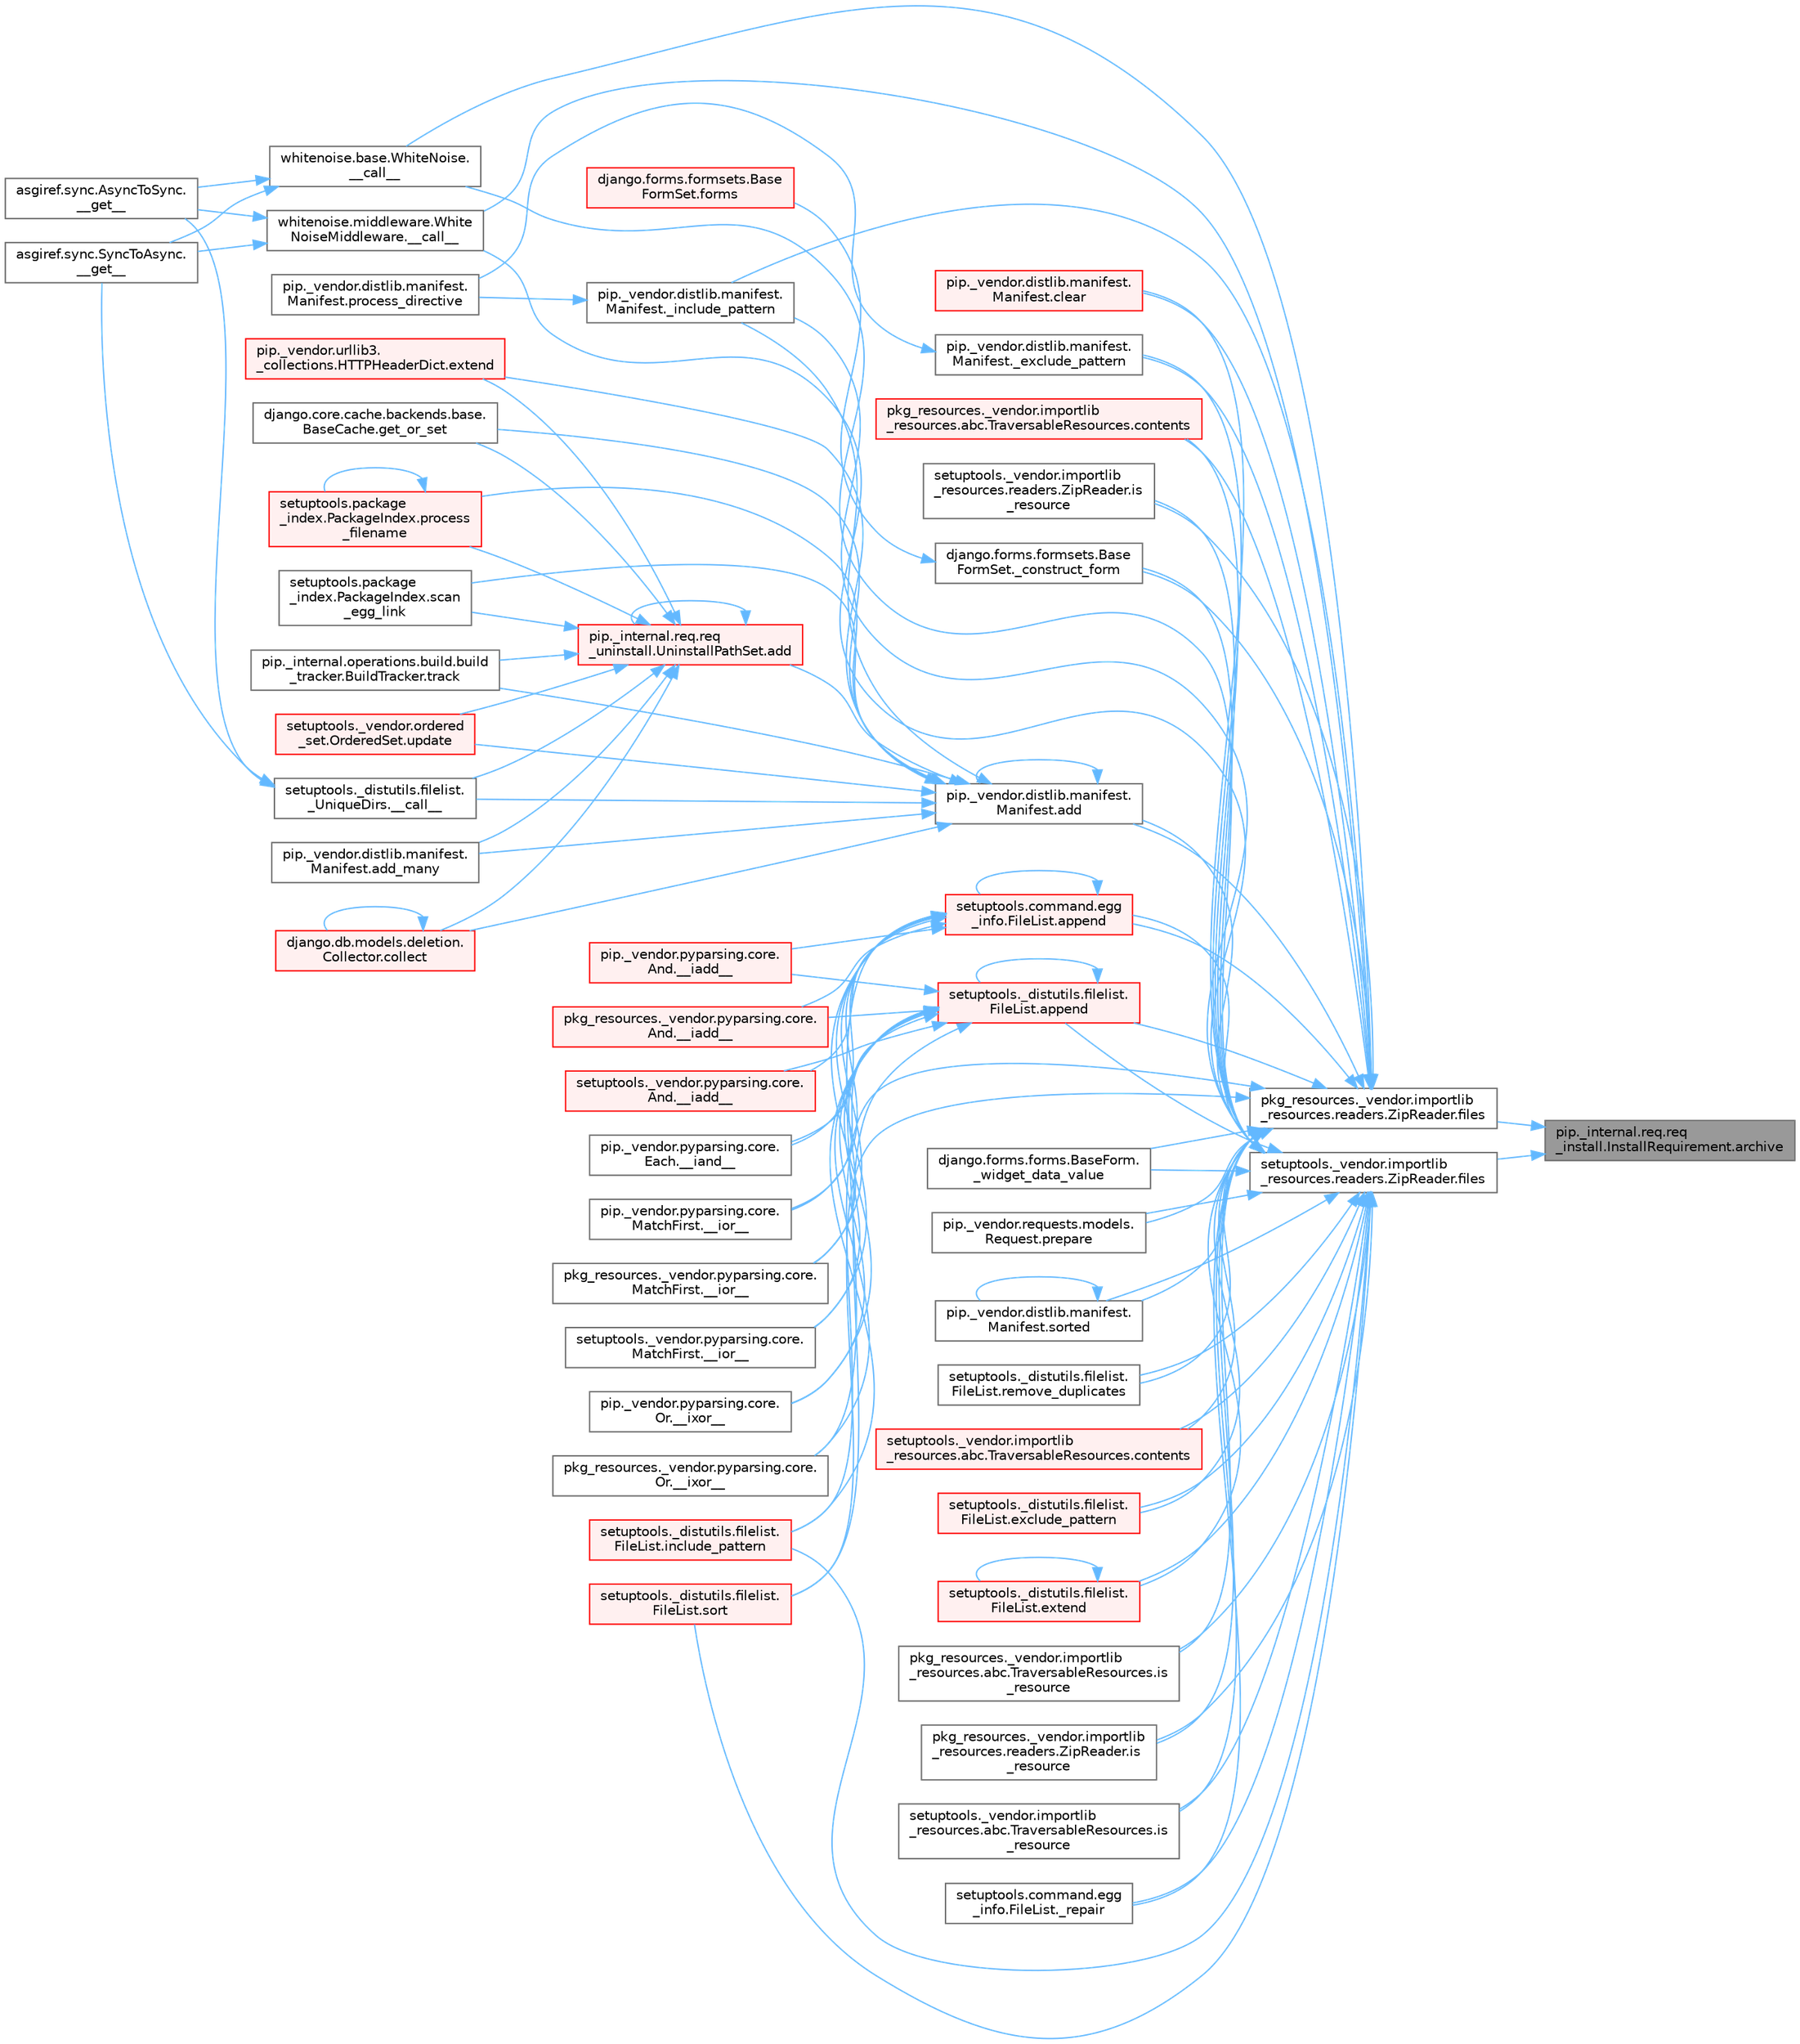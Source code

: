 digraph "pip._internal.req.req_install.InstallRequirement.archive"
{
 // LATEX_PDF_SIZE
  bgcolor="transparent";
  edge [fontname=Helvetica,fontsize=10,labelfontname=Helvetica,labelfontsize=10];
  node [fontname=Helvetica,fontsize=10,shape=box,height=0.2,width=0.4];
  rankdir="RL";
  Node1 [id="Node000001",label="pip._internal.req.req\l_install.InstallRequirement.archive",height=0.2,width=0.4,color="gray40", fillcolor="grey60", style="filled", fontcolor="black",tooltip=" "];
  Node1 -> Node2 [id="edge1_Node000001_Node000002",dir="back",color="steelblue1",style="solid",tooltip=" "];
  Node2 [id="Node000002",label="pkg_resources._vendor.importlib\l_resources.readers.ZipReader.files",height=0.2,width=0.4,color="grey40", fillcolor="white", style="filled",URL="$classpkg__resources_1_1__vendor_1_1importlib__resources_1_1readers_1_1_zip_reader.html#a7d9335bea71d3023a14cdc45ca26157d",tooltip=" "];
  Node2 -> Node3 [id="edge2_Node000002_Node000003",dir="back",color="steelblue1",style="solid",tooltip=" "];
  Node3 [id="Node000003",label="whitenoise.base.WhiteNoise.\l__call__",height=0.2,width=0.4,color="grey40", fillcolor="white", style="filled",URL="$classwhitenoise_1_1base_1_1_white_noise.html#ab69ed09639e4ade9a92277a9b899da68",tooltip=" "];
  Node3 -> Node4 [id="edge3_Node000003_Node000004",dir="back",color="steelblue1",style="solid",tooltip=" "];
  Node4 [id="Node000004",label="asgiref.sync.AsyncToSync.\l__get__",height=0.2,width=0.4,color="grey40", fillcolor="white", style="filled",URL="$classasgiref_1_1sync_1_1_async_to_sync.html#a23e9ef7a73da98dad9e3f4e65846969b",tooltip=" "];
  Node3 -> Node5 [id="edge4_Node000003_Node000005",dir="back",color="steelblue1",style="solid",tooltip=" "];
  Node5 [id="Node000005",label="asgiref.sync.SyncToAsync.\l__get__",height=0.2,width=0.4,color="grey40", fillcolor="white", style="filled",URL="$classasgiref_1_1sync_1_1_sync_to_async.html#aebdfbe3f01079a529fd2f39810597381",tooltip=" "];
  Node2 -> Node6 [id="edge5_Node000002_Node000006",dir="back",color="steelblue1",style="solid",tooltip=" "];
  Node6 [id="Node000006",label="whitenoise.middleware.White\lNoiseMiddleware.__call__",height=0.2,width=0.4,color="grey40", fillcolor="white", style="filled",URL="$classwhitenoise_1_1middleware_1_1_white_noise_middleware.html#aa3f80045431a706769634ee0fc6ca9d1",tooltip=" "];
  Node6 -> Node4 [id="edge6_Node000006_Node000004",dir="back",color="steelblue1",style="solid",tooltip=" "];
  Node6 -> Node5 [id="edge7_Node000006_Node000005",dir="back",color="steelblue1",style="solid",tooltip=" "];
  Node2 -> Node7 [id="edge8_Node000002_Node000007",dir="back",color="steelblue1",style="solid",tooltip=" "];
  Node7 [id="Node000007",label="django.forms.formsets.Base\lFormSet._construct_form",height=0.2,width=0.4,color="grey40", fillcolor="white", style="filled",URL="$classdjango_1_1forms_1_1formsets_1_1_base_form_set.html#a4a92b0779a5f5964325e73f9c8521fe8",tooltip=" "];
  Node7 -> Node8 [id="edge9_Node000007_Node000008",dir="back",color="steelblue1",style="solid",tooltip=" "];
  Node8 [id="Node000008",label="django.forms.formsets.Base\lFormSet.forms",height=0.2,width=0.4,color="red", fillcolor="#FFF0F0", style="filled",URL="$classdjango_1_1forms_1_1formsets_1_1_base_form_set.html#a398234150267aa3c6dceaa20a7a507f1",tooltip=" "];
  Node2 -> Node818 [id="edge10_Node000002_Node000818",dir="back",color="steelblue1",style="solid",tooltip=" "];
  Node818 [id="Node000818",label="pip._vendor.distlib.manifest.\lManifest._exclude_pattern",height=0.2,width=0.4,color="grey40", fillcolor="white", style="filled",URL="$classpip_1_1__vendor_1_1distlib_1_1manifest_1_1_manifest.html#a4bd92bd408c6f080795a5c18bb2c6030",tooltip=" "];
  Node818 -> Node819 [id="edge11_Node000818_Node000819",dir="back",color="steelblue1",style="solid",tooltip=" "];
  Node819 [id="Node000819",label="pip._vendor.distlib.manifest.\lManifest.process_directive",height=0.2,width=0.4,color="grey40", fillcolor="white", style="filled",URL="$classpip_1_1__vendor_1_1distlib_1_1manifest_1_1_manifest.html#a9f44d6d6f47fad2d4fa9d780039d56da",tooltip=" "];
  Node2 -> Node820 [id="edge12_Node000002_Node000820",dir="back",color="steelblue1",style="solid",tooltip=" "];
  Node820 [id="Node000820",label="pip._vendor.distlib.manifest.\lManifest._include_pattern",height=0.2,width=0.4,color="grey40", fillcolor="white", style="filled",URL="$classpip_1_1__vendor_1_1distlib_1_1manifest_1_1_manifest.html#a4599dc42a99e1cee1644e6b2d97e7103",tooltip=" "];
  Node820 -> Node819 [id="edge13_Node000820_Node000819",dir="back",color="steelblue1",style="solid",tooltip=" "];
  Node2 -> Node821 [id="edge14_Node000002_Node000821",dir="back",color="steelblue1",style="solid",tooltip=" "];
  Node821 [id="Node000821",label="setuptools.command.egg\l_info.FileList._repair",height=0.2,width=0.4,color="grey40", fillcolor="white", style="filled",URL="$classsetuptools_1_1command_1_1egg__info_1_1_file_list.html#a2661dc70c72673701e1b6740b9cecc1e",tooltip=" "];
  Node2 -> Node108 [id="edge15_Node000002_Node000108",dir="back",color="steelblue1",style="solid",tooltip=" "];
  Node108 [id="Node000108",label="django.forms.forms.BaseForm.\l_widget_data_value",height=0.2,width=0.4,color="grey40", fillcolor="white", style="filled",URL="$classdjango_1_1forms_1_1forms_1_1_base_form.html#a237e69a267c76deaa1f2bb226b221391",tooltip=" "];
  Node2 -> Node822 [id="edge16_Node000002_Node000822",dir="back",color="steelblue1",style="solid",tooltip=" "];
  Node822 [id="Node000822",label="pip._vendor.distlib.manifest.\lManifest.add",height=0.2,width=0.4,color="grey40", fillcolor="white", style="filled",URL="$classpip_1_1__vendor_1_1distlib_1_1manifest_1_1_manifest.html#aae84ea0f83bcc2cbb7d5a31fc767120f",tooltip=" "];
  Node822 -> Node113 [id="edge17_Node000822_Node000113",dir="back",color="steelblue1",style="solid",tooltip=" "];
  Node113 [id="Node000113",label="setuptools._distutils.filelist.\l_UniqueDirs.__call__",height=0.2,width=0.4,color="grey40", fillcolor="white", style="filled",URL="$classsetuptools_1_1__distutils_1_1filelist_1_1___unique_dirs.html#ae93f93be227a359a5acb33f43588be38",tooltip=" "];
  Node113 -> Node4 [id="edge18_Node000113_Node000004",dir="back",color="steelblue1",style="solid",tooltip=" "];
  Node113 -> Node5 [id="edge19_Node000113_Node000005",dir="back",color="steelblue1",style="solid",tooltip=" "];
  Node822 -> Node820 [id="edge20_Node000822_Node000820",dir="back",color="steelblue1",style="solid",tooltip=" "];
  Node822 -> Node114 [id="edge21_Node000822_Node000114",dir="back",color="steelblue1",style="solid",tooltip=" "];
  Node114 [id="Node000114",label="pip._internal.req.req\l_uninstall.UninstallPathSet.add",height=0.2,width=0.4,color="red", fillcolor="#FFF0F0", style="filled",URL="$classpip_1_1__internal_1_1req_1_1req__uninstall_1_1_uninstall_path_set.html#ad34a919f45b9c89e6b0d59ec0d24ba4c",tooltip=" "];
  Node114 -> Node113 [id="edge22_Node000114_Node000113",dir="back",color="steelblue1",style="solid",tooltip=" "];
  Node114 -> Node114 [id="edge23_Node000114_Node000114",dir="back",color="steelblue1",style="solid",tooltip=" "];
  Node114 -> Node115 [id="edge24_Node000114_Node000115",dir="back",color="steelblue1",style="solid",tooltip=" "];
  Node115 [id="Node000115",label="pip._vendor.distlib.manifest.\lManifest.add_many",height=0.2,width=0.4,color="grey40", fillcolor="white", style="filled",URL="$classpip_1_1__vendor_1_1distlib_1_1manifest_1_1_manifest.html#aedd3a1430fdbbc656b0c203b798ad944",tooltip=" "];
  Node114 -> Node117 [id="edge25_Node000114_Node000117",dir="back",color="steelblue1",style="solid",tooltip=" "];
  Node117 [id="Node000117",label="django.db.models.deletion.\lCollector.collect",height=0.2,width=0.4,color="red", fillcolor="#FFF0F0", style="filled",URL="$classdjango_1_1db_1_1models_1_1deletion_1_1_collector.html#ae6d2a061dcb129755a51ced6ab45edad",tooltip=" "];
  Node117 -> Node117 [id="edge26_Node000117_Node000117",dir="back",color="steelblue1",style="solid",tooltip=" "];
  Node114 -> Node282 [id="edge27_Node000114_Node000282",dir="back",color="steelblue1",style="solid",tooltip=" "];
  Node282 [id="Node000282",label="pip._vendor.urllib3.\l_collections.HTTPHeaderDict.extend",height=0.2,width=0.4,color="red", fillcolor="#FFF0F0", style="filled",URL="$classpip_1_1__vendor_1_1urllib3_1_1__collections_1_1_h_t_t_p_header_dict.html#a2e1d7729c6ade1c90e37914063295d1f",tooltip=" "];
  Node114 -> Node719 [id="edge28_Node000114_Node000719",dir="back",color="steelblue1",style="solid",tooltip=" "];
  Node719 [id="Node000719",label="django.core.cache.backends.base.\lBaseCache.get_or_set",height=0.2,width=0.4,color="grey40", fillcolor="white", style="filled",URL="$classdjango_1_1core_1_1cache_1_1backends_1_1base_1_1_base_cache.html#ac478d532b4c2b74987f49ff8291e5343",tooltip=" "];
  Node114 -> Node720 [id="edge29_Node000114_Node000720",dir="back",color="steelblue1",style="solid",tooltip=" "];
  Node720 [id="Node000720",label="setuptools.package\l_index.PackageIndex.process\l_filename",height=0.2,width=0.4,color="red", fillcolor="#FFF0F0", style="filled",URL="$classsetuptools_1_1package__index_1_1_package_index.html#ab04da07ff3d457892f53ca1e671514cc",tooltip=" "];
  Node720 -> Node720 [id="edge30_Node000720_Node000720",dir="back",color="steelblue1",style="solid",tooltip=" "];
  Node114 -> Node729 [id="edge31_Node000114_Node000729",dir="back",color="steelblue1",style="solid",tooltip=" "];
  Node729 [id="Node000729",label="setuptools.package\l_index.PackageIndex.scan\l_egg_link",height=0.2,width=0.4,color="grey40", fillcolor="white", style="filled",URL="$classsetuptools_1_1package__index_1_1_package_index.html#a96dd6026fe8fc64412e12229e6188bc6",tooltip=" "];
  Node114 -> Node730 [id="edge32_Node000114_Node000730",dir="back",color="steelblue1",style="solid",tooltip=" "];
  Node730 [id="Node000730",label="pip._internal.operations.build.build\l_tracker.BuildTracker.track",height=0.2,width=0.4,color="grey40", fillcolor="white", style="filled",URL="$classpip_1_1__internal_1_1operations_1_1build_1_1build__tracker_1_1_build_tracker.html#a394d42a69664a5949488bfdfa79a8a1d",tooltip=" "];
  Node114 -> Node731 [id="edge33_Node000114_Node000731",dir="back",color="steelblue1",style="solid",tooltip=" "];
  Node731 [id="Node000731",label="setuptools._vendor.ordered\l_set.OrderedSet.update",height=0.2,width=0.4,color="red", fillcolor="#FFF0F0", style="filled",URL="$classsetuptools_1_1__vendor_1_1ordered__set_1_1_ordered_set.html#ad65452f0c741c86dce23bcba0a55c04e",tooltip=" "];
  Node822 -> Node822 [id="edge34_Node000822_Node000822",dir="back",color="steelblue1",style="solid",tooltip=" "];
  Node822 -> Node115 [id="edge35_Node000822_Node000115",dir="back",color="steelblue1",style="solid",tooltip=" "];
  Node822 -> Node117 [id="edge36_Node000822_Node000117",dir="back",color="steelblue1",style="solid",tooltip=" "];
  Node822 -> Node282 [id="edge37_Node000822_Node000282",dir="back",color="steelblue1",style="solid",tooltip=" "];
  Node822 -> Node719 [id="edge38_Node000822_Node000719",dir="back",color="steelblue1",style="solid",tooltip=" "];
  Node822 -> Node720 [id="edge39_Node000822_Node000720",dir="back",color="steelblue1",style="solid",tooltip=" "];
  Node822 -> Node729 [id="edge40_Node000822_Node000729",dir="back",color="steelblue1",style="solid",tooltip=" "];
  Node822 -> Node730 [id="edge41_Node000822_Node000730",dir="back",color="steelblue1",style="solid",tooltip=" "];
  Node822 -> Node731 [id="edge42_Node000822_Node000731",dir="back",color="steelblue1",style="solid",tooltip=" "];
  Node2 -> Node823 [id="edge43_Node000002_Node000823",dir="back",color="steelblue1",style="solid",tooltip=" "];
  Node823 [id="Node000823",label="setuptools._distutils.filelist.\lFileList.append",height=0.2,width=0.4,color="red", fillcolor="#FFF0F0", style="filled",URL="$classsetuptools_1_1__distutils_1_1filelist_1_1_file_list.html#aa9ee6398f54c690ec1af5df79fb1fbac",tooltip=" "];
  Node823 -> Node824 [id="edge44_Node000823_Node000824",dir="back",color="steelblue1",style="solid",tooltip=" "];
  Node824 [id="Node000824",label="pip._vendor.pyparsing.core.\lAnd.__iadd__",height=0.2,width=0.4,color="red", fillcolor="#FFF0F0", style="filled",URL="$classpip_1_1__vendor_1_1pyparsing_1_1core_1_1_and.html#a95acc8d227938acc37737c38dedc21ae",tooltip=" "];
  Node823 -> Node828 [id="edge45_Node000823_Node000828",dir="back",color="steelblue1",style="solid",tooltip=" "];
  Node828 [id="Node000828",label="pkg_resources._vendor.pyparsing.core.\lAnd.__iadd__",height=0.2,width=0.4,color="red", fillcolor="#FFF0F0", style="filled",URL="$classpkg__resources_1_1__vendor_1_1pyparsing_1_1core_1_1_and.html#a3518d567360a52cd23673c05d57da5ec",tooltip=" "];
  Node823 -> Node829 [id="edge46_Node000823_Node000829",dir="back",color="steelblue1",style="solid",tooltip=" "];
  Node829 [id="Node000829",label="setuptools._vendor.pyparsing.core.\lAnd.__iadd__",height=0.2,width=0.4,color="red", fillcolor="#FFF0F0", style="filled",URL="$classsetuptools_1_1__vendor_1_1pyparsing_1_1core_1_1_and.html#ae5d5acd18921d1ec46dfdb9ab9dd9a79",tooltip=" "];
  Node823 -> Node830 [id="edge47_Node000823_Node000830",dir="back",color="steelblue1",style="solid",tooltip=" "];
  Node830 [id="Node000830",label="pip._vendor.pyparsing.core.\lEach.__iand__",height=0.2,width=0.4,color="grey40", fillcolor="white", style="filled",URL="$classpip_1_1__vendor_1_1pyparsing_1_1core_1_1_each.html#a1d27b3e9e2bc5b807febd382a9439497",tooltip=" "];
  Node823 -> Node831 [id="edge48_Node000823_Node000831",dir="back",color="steelblue1",style="solid",tooltip=" "];
  Node831 [id="Node000831",label="pip._vendor.pyparsing.core.\lMatchFirst.__ior__",height=0.2,width=0.4,color="grey40", fillcolor="white", style="filled",URL="$classpip_1_1__vendor_1_1pyparsing_1_1core_1_1_match_first.html#ad0838e82fc3e9833a6c81c7a63e030d9",tooltip=" "];
  Node823 -> Node832 [id="edge49_Node000823_Node000832",dir="back",color="steelblue1",style="solid",tooltip=" "];
  Node832 [id="Node000832",label="pkg_resources._vendor.pyparsing.core.\lMatchFirst.__ior__",height=0.2,width=0.4,color="grey40", fillcolor="white", style="filled",URL="$classpkg__resources_1_1__vendor_1_1pyparsing_1_1core_1_1_match_first.html#a58dab88aff8bd3218094f602fbc265f7",tooltip=" "];
  Node823 -> Node833 [id="edge50_Node000823_Node000833",dir="back",color="steelblue1",style="solid",tooltip=" "];
  Node833 [id="Node000833",label="setuptools._vendor.pyparsing.core.\lMatchFirst.__ior__",height=0.2,width=0.4,color="grey40", fillcolor="white", style="filled",URL="$classsetuptools_1_1__vendor_1_1pyparsing_1_1core_1_1_match_first.html#a52ca6c6dcade163b72b05e8a4be07986",tooltip=" "];
  Node823 -> Node834 [id="edge51_Node000823_Node000834",dir="back",color="steelblue1",style="solid",tooltip=" "];
  Node834 [id="Node000834",label="pip._vendor.pyparsing.core.\lOr.__ixor__",height=0.2,width=0.4,color="grey40", fillcolor="white", style="filled",URL="$classpip_1_1__vendor_1_1pyparsing_1_1core_1_1_or.html#a3e25cc44ee800ddd31da17c2aba1439c",tooltip=" "];
  Node823 -> Node835 [id="edge52_Node000823_Node000835",dir="back",color="steelblue1",style="solid",tooltip=" "];
  Node835 [id="Node000835",label="pkg_resources._vendor.pyparsing.core.\lOr.__ixor__",height=0.2,width=0.4,color="grey40", fillcolor="white", style="filled",URL="$classpkg__resources_1_1__vendor_1_1pyparsing_1_1core_1_1_or.html#a816506d6b6cd56e49e24955f5b3ebb1f",tooltip=" "];
  Node823 -> Node823 [id="edge53_Node000823_Node000823",dir="back",color="steelblue1",style="solid",tooltip=" "];
  Node823 -> Node849 [id="edge54_Node000823_Node000849",dir="back",color="steelblue1",style="solid",tooltip=" "];
  Node849 [id="Node000849",label="setuptools._distutils.filelist.\lFileList.include_pattern",height=0.2,width=0.4,color="red", fillcolor="#FFF0F0", style="filled",URL="$classsetuptools_1_1__distutils_1_1filelist_1_1_file_list.html#ae9fe5a8142554ed017ad8c30fec0013d",tooltip=" "];
  Node823 -> Node852 [id="edge55_Node000823_Node000852",dir="back",color="steelblue1",style="solid",tooltip=" "];
  Node852 [id="Node000852",label="setuptools._distutils.filelist.\lFileList.sort",height=0.2,width=0.4,color="red", fillcolor="#FFF0F0", style="filled",URL="$classsetuptools_1_1__distutils_1_1filelist_1_1_file_list.html#a22aca338a56171f45d6a8f9e7abe6498",tooltip=" "];
  Node2 -> Node2100 [id="edge56_Node000002_Node002100",dir="back",color="steelblue1",style="solid",tooltip=" "];
  Node2100 [id="Node002100",label="setuptools.command.egg\l_info.FileList.append",height=0.2,width=0.4,color="red", fillcolor="#FFF0F0", style="filled",URL="$classsetuptools_1_1command_1_1egg__info_1_1_file_list.html#a824a1cbf2a36d3079c6f24506056cf44",tooltip=" "];
  Node2100 -> Node824 [id="edge57_Node002100_Node000824",dir="back",color="steelblue1",style="solid",tooltip=" "];
  Node2100 -> Node828 [id="edge58_Node002100_Node000828",dir="back",color="steelblue1",style="solid",tooltip=" "];
  Node2100 -> Node829 [id="edge59_Node002100_Node000829",dir="back",color="steelblue1",style="solid",tooltip=" "];
  Node2100 -> Node830 [id="edge60_Node002100_Node000830",dir="back",color="steelblue1",style="solid",tooltip=" "];
  Node2100 -> Node831 [id="edge61_Node002100_Node000831",dir="back",color="steelblue1",style="solid",tooltip=" "];
  Node2100 -> Node832 [id="edge62_Node002100_Node000832",dir="back",color="steelblue1",style="solid",tooltip=" "];
  Node2100 -> Node833 [id="edge63_Node002100_Node000833",dir="back",color="steelblue1",style="solid",tooltip=" "];
  Node2100 -> Node834 [id="edge64_Node002100_Node000834",dir="back",color="steelblue1",style="solid",tooltip=" "];
  Node2100 -> Node835 [id="edge65_Node002100_Node000835",dir="back",color="steelblue1",style="solid",tooltip=" "];
  Node2100 -> Node2100 [id="edge66_Node002100_Node002100",dir="back",color="steelblue1",style="solid",tooltip=" "];
  Node2 -> Node2101 [id="edge67_Node000002_Node002101",dir="back",color="steelblue1",style="solid",tooltip=" "];
  Node2101 [id="Node002101",label="pip._vendor.distlib.manifest.\lManifest.clear",height=0.2,width=0.4,color="red", fillcolor="#FFF0F0", style="filled",URL="$classpip_1_1__vendor_1_1distlib_1_1manifest_1_1_manifest.html#a415875ee7b2fe97d61f871a97e4ca891",tooltip=" "];
  Node2 -> Node2102 [id="edge68_Node000002_Node002102",dir="back",color="steelblue1",style="solid",tooltip=" "];
  Node2102 [id="Node002102",label="pkg_resources._vendor.importlib\l_resources.abc.TraversableResources.contents",height=0.2,width=0.4,color="red", fillcolor="#FFF0F0", style="filled",URL="$classpkg__resources_1_1__vendor_1_1importlib__resources_1_1abc_1_1_traversable_resources.html#a4c7bc89bdda181437b356630cc15d1af",tooltip=" "];
  Node2 -> Node2105 [id="edge69_Node000002_Node002105",dir="back",color="steelblue1",style="solid",tooltip=" "];
  Node2105 [id="Node002105",label="setuptools._vendor.importlib\l_resources.abc.TraversableResources.contents",height=0.2,width=0.4,color="red", fillcolor="#FFF0F0", style="filled",URL="$classsetuptools_1_1__vendor_1_1importlib__resources_1_1abc_1_1_traversable_resources.html#a2a1d7f62d641d51c6eec626045ff3b7a",tooltip=" "];
  Node2 -> Node2106 [id="edge70_Node000002_Node002106",dir="back",color="steelblue1",style="solid",tooltip=" "];
  Node2106 [id="Node002106",label="setuptools._distutils.filelist.\lFileList.exclude_pattern",height=0.2,width=0.4,color="red", fillcolor="#FFF0F0", style="filled",URL="$classsetuptools_1_1__distutils_1_1filelist_1_1_file_list.html#aff56d4a96467b8946dbe075f15525723",tooltip=" "];
  Node2 -> Node2107 [id="edge71_Node000002_Node002107",dir="back",color="steelblue1",style="solid",tooltip=" "];
  Node2107 [id="Node002107",label="setuptools._distutils.filelist.\lFileList.extend",height=0.2,width=0.4,color="red", fillcolor="#FFF0F0", style="filled",URL="$classsetuptools_1_1__distutils_1_1filelist_1_1_file_list.html#afbb5d33eba4b305a48c0864d954956a4",tooltip=" "];
  Node2107 -> Node2107 [id="edge72_Node002107_Node002107",dir="back",color="steelblue1",style="solid",tooltip=" "];
  Node2 -> Node849 [id="edge73_Node000002_Node000849",dir="back",color="steelblue1",style="solid",tooltip=" "];
  Node2 -> Node2108 [id="edge74_Node000002_Node002108",dir="back",color="steelblue1",style="solid",tooltip=" "];
  Node2108 [id="Node002108",label="pkg_resources._vendor.importlib\l_resources.abc.TraversableResources.is\l_resource",height=0.2,width=0.4,color="grey40", fillcolor="white", style="filled",URL="$classpkg__resources_1_1__vendor_1_1importlib__resources_1_1abc_1_1_traversable_resources.html#a789d062cffab3aec616ee597e9f20158",tooltip=" "];
  Node2 -> Node2109 [id="edge75_Node000002_Node002109",dir="back",color="steelblue1",style="solid",tooltip=" "];
  Node2109 [id="Node002109",label="pkg_resources._vendor.importlib\l_resources.readers.ZipReader.is\l_resource",height=0.2,width=0.4,color="grey40", fillcolor="white", style="filled",URL="$classpkg__resources_1_1__vendor_1_1importlib__resources_1_1readers_1_1_zip_reader.html#ad9dd30a99935c571aea05020f936547d",tooltip=" "];
  Node2 -> Node2110 [id="edge76_Node000002_Node002110",dir="back",color="steelblue1",style="solid",tooltip=" "];
  Node2110 [id="Node002110",label="setuptools._vendor.importlib\l_resources.abc.TraversableResources.is\l_resource",height=0.2,width=0.4,color="grey40", fillcolor="white", style="filled",URL="$classsetuptools_1_1__vendor_1_1importlib__resources_1_1abc_1_1_traversable_resources.html#a14d5a3f5d5a3a453bf69683df8c3f6f6",tooltip=" "];
  Node2 -> Node2111 [id="edge77_Node000002_Node002111",dir="back",color="steelblue1",style="solid",tooltip=" "];
  Node2111 [id="Node002111",label="setuptools._vendor.importlib\l_resources.readers.ZipReader.is\l_resource",height=0.2,width=0.4,color="grey40", fillcolor="white", style="filled",URL="$classsetuptools_1_1__vendor_1_1importlib__resources_1_1readers_1_1_zip_reader.html#af50ce280fd2952069d47a7bc7670d7e1",tooltip=" "];
  Node2 -> Node1393 [id="edge78_Node000002_Node001393",dir="back",color="steelblue1",style="solid",tooltip=" "];
  Node1393 [id="Node001393",label="pip._vendor.requests.models.\lRequest.prepare",height=0.2,width=0.4,color="grey40", fillcolor="white", style="filled",URL="$classpip_1_1__vendor_1_1requests_1_1models_1_1_request.html#a521f9d64b1ea263abc8fb0c3f957b2ab",tooltip=" "];
  Node2 -> Node2112 [id="edge79_Node000002_Node002112",dir="back",color="steelblue1",style="solid",tooltip=" "];
  Node2112 [id="Node002112",label="setuptools._distutils.filelist.\lFileList.remove_duplicates",height=0.2,width=0.4,color="grey40", fillcolor="white", style="filled",URL="$classsetuptools_1_1__distutils_1_1filelist_1_1_file_list.html#a52bd4da0e3a5199cbc6b921965cef2d3",tooltip=" "];
  Node2 -> Node852 [id="edge80_Node000002_Node000852",dir="back",color="steelblue1",style="solid",tooltip=" "];
  Node2 -> Node2113 [id="edge81_Node000002_Node002113",dir="back",color="steelblue1",style="solid",tooltip=" "];
  Node2113 [id="Node002113",label="pip._vendor.distlib.manifest.\lManifest.sorted",height=0.2,width=0.4,color="grey40", fillcolor="white", style="filled",URL="$classpip_1_1__vendor_1_1distlib_1_1manifest_1_1_manifest.html#a5d52796ec0da0284e13756b60934b972",tooltip=" "];
  Node2113 -> Node2113 [id="edge82_Node002113_Node002113",dir="back",color="steelblue1",style="solid",tooltip=" "];
  Node1 -> Node3177 [id="edge83_Node000001_Node003177",dir="back",color="steelblue1",style="solid",tooltip=" "];
  Node3177 [id="Node003177",label="setuptools._vendor.importlib\l_resources.readers.ZipReader.files",height=0.2,width=0.4,color="grey40", fillcolor="white", style="filled",URL="$classsetuptools_1_1__vendor_1_1importlib__resources_1_1readers_1_1_zip_reader.html#ac310114936b6978f32944f3845ee32ed",tooltip=" "];
  Node3177 -> Node3 [id="edge84_Node003177_Node000003",dir="back",color="steelblue1",style="solid",tooltip=" "];
  Node3177 -> Node6 [id="edge85_Node003177_Node000006",dir="back",color="steelblue1",style="solid",tooltip=" "];
  Node3177 -> Node7 [id="edge86_Node003177_Node000007",dir="back",color="steelblue1",style="solid",tooltip=" "];
  Node3177 -> Node818 [id="edge87_Node003177_Node000818",dir="back",color="steelblue1",style="solid",tooltip=" "];
  Node3177 -> Node820 [id="edge88_Node003177_Node000820",dir="back",color="steelblue1",style="solid",tooltip=" "];
  Node3177 -> Node821 [id="edge89_Node003177_Node000821",dir="back",color="steelblue1",style="solid",tooltip=" "];
  Node3177 -> Node108 [id="edge90_Node003177_Node000108",dir="back",color="steelblue1",style="solid",tooltip=" "];
  Node3177 -> Node822 [id="edge91_Node003177_Node000822",dir="back",color="steelblue1",style="solid",tooltip=" "];
  Node3177 -> Node823 [id="edge92_Node003177_Node000823",dir="back",color="steelblue1",style="solid",tooltip=" "];
  Node3177 -> Node2100 [id="edge93_Node003177_Node002100",dir="back",color="steelblue1",style="solid",tooltip=" "];
  Node3177 -> Node2101 [id="edge94_Node003177_Node002101",dir="back",color="steelblue1",style="solid",tooltip=" "];
  Node3177 -> Node2102 [id="edge95_Node003177_Node002102",dir="back",color="steelblue1",style="solid",tooltip=" "];
  Node3177 -> Node2105 [id="edge96_Node003177_Node002105",dir="back",color="steelblue1",style="solid",tooltip=" "];
  Node3177 -> Node2106 [id="edge97_Node003177_Node002106",dir="back",color="steelblue1",style="solid",tooltip=" "];
  Node3177 -> Node2107 [id="edge98_Node003177_Node002107",dir="back",color="steelblue1",style="solid",tooltip=" "];
  Node3177 -> Node849 [id="edge99_Node003177_Node000849",dir="back",color="steelblue1",style="solid",tooltip=" "];
  Node3177 -> Node2108 [id="edge100_Node003177_Node002108",dir="back",color="steelblue1",style="solid",tooltip=" "];
  Node3177 -> Node2109 [id="edge101_Node003177_Node002109",dir="back",color="steelblue1",style="solid",tooltip=" "];
  Node3177 -> Node2110 [id="edge102_Node003177_Node002110",dir="back",color="steelblue1",style="solid",tooltip=" "];
  Node3177 -> Node2111 [id="edge103_Node003177_Node002111",dir="back",color="steelblue1",style="solid",tooltip=" "];
  Node3177 -> Node1393 [id="edge104_Node003177_Node001393",dir="back",color="steelblue1",style="solid",tooltip=" "];
  Node3177 -> Node2112 [id="edge105_Node003177_Node002112",dir="back",color="steelblue1",style="solid",tooltip=" "];
  Node3177 -> Node852 [id="edge106_Node003177_Node000852",dir="back",color="steelblue1",style="solid",tooltip=" "];
  Node3177 -> Node2113 [id="edge107_Node003177_Node002113",dir="back",color="steelblue1",style="solid",tooltip=" "];
}

